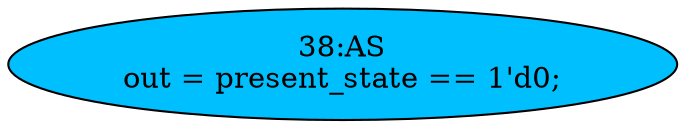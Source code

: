 strict digraph "" {
	node [label="\N"];
	"38:AS"	[ast="<pyverilog.vparser.ast.Assign object at 0x7f67f72f9410>",
		def_var="['out']",
		fillcolor=deepskyblue,
		label="38:AS
out = present_state == 1'd0;",
		statements="[]",
		style=filled,
		typ=Assign,
		use_var="['present_state']"];
}
